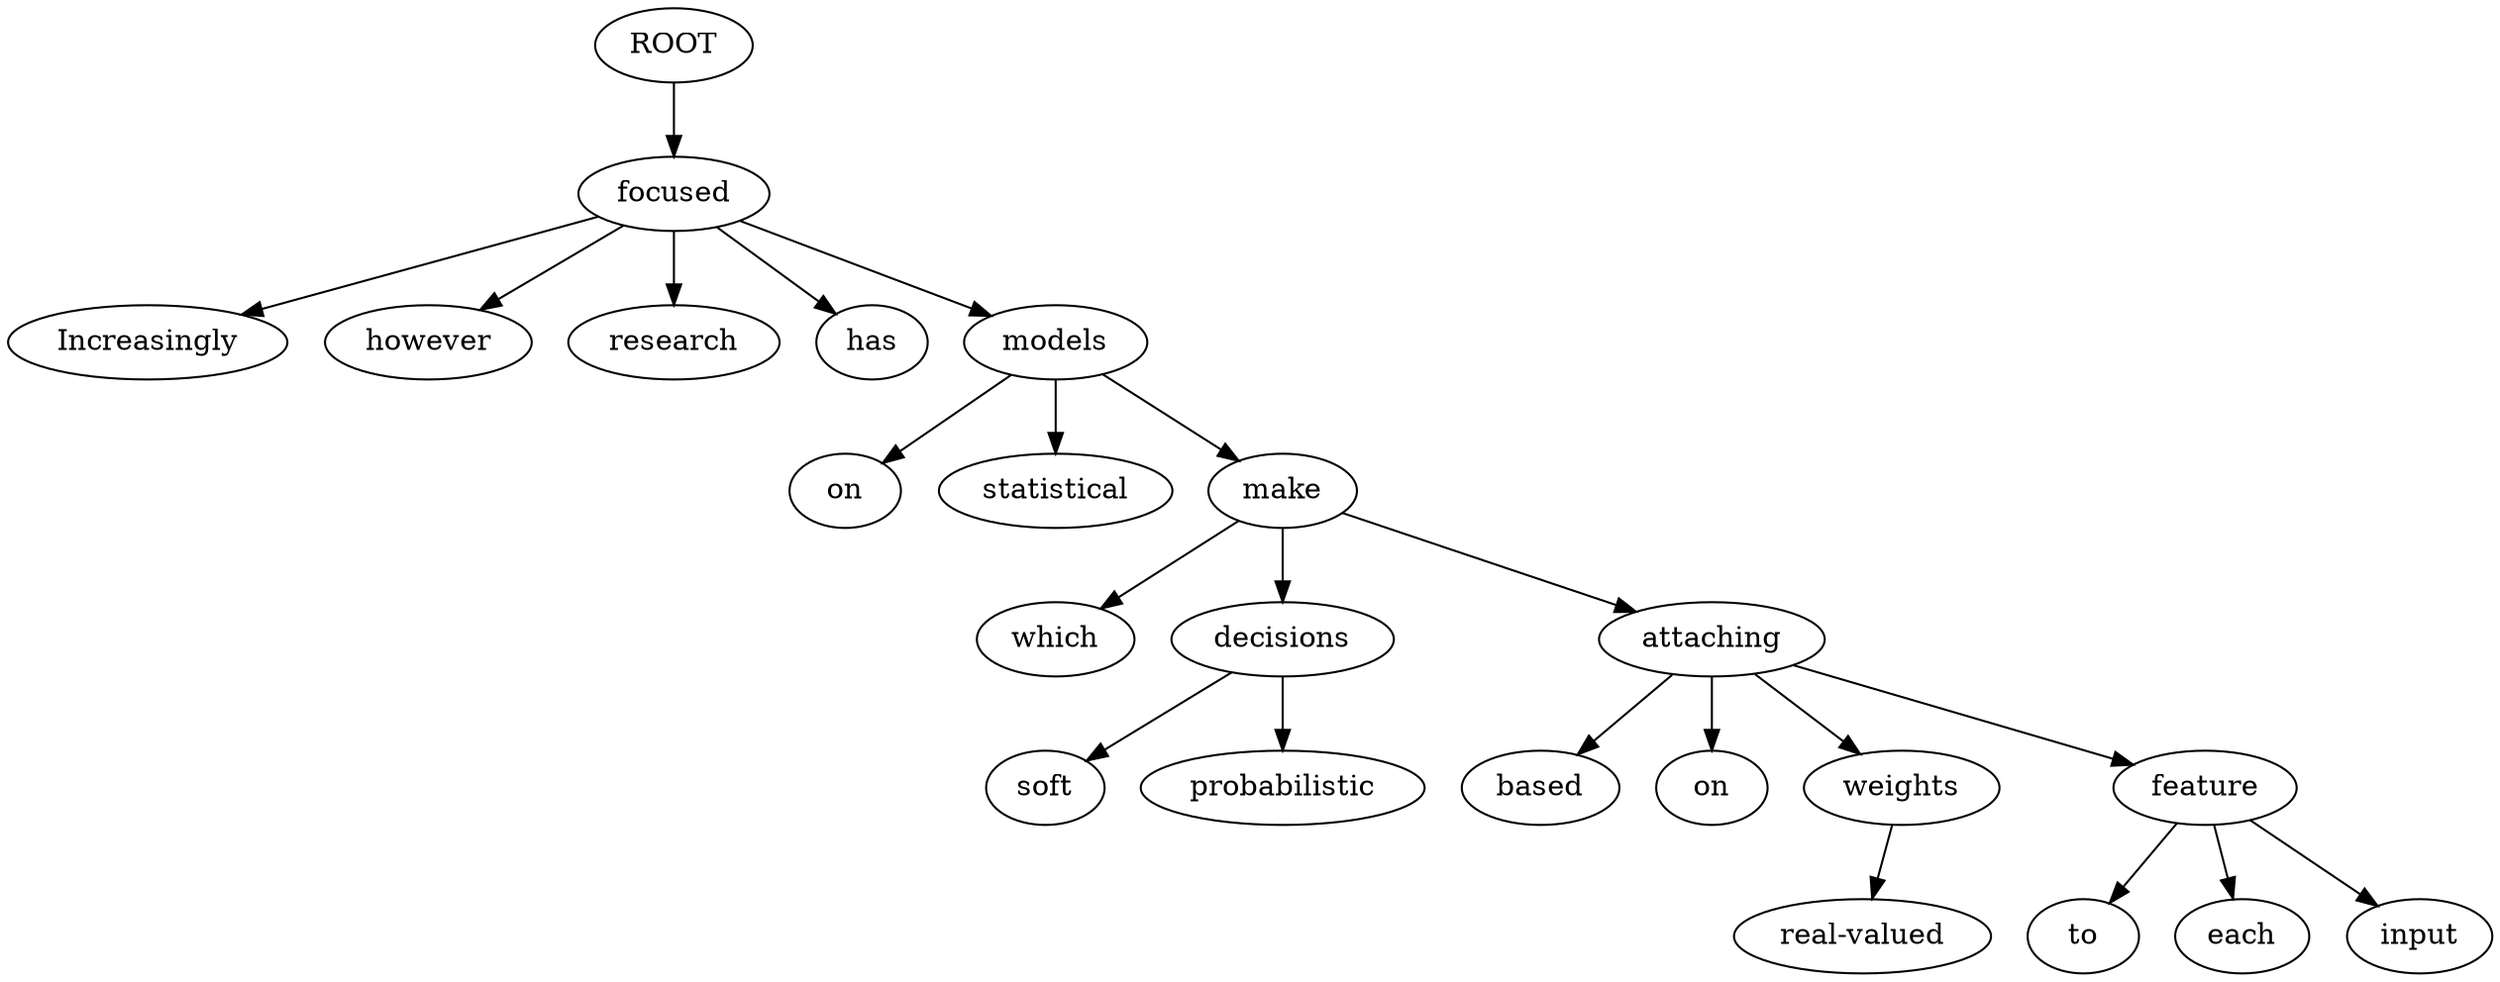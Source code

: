 digraph graph39 {
	node0 [label="ROOT"];
	node1 [label="Increasingly"];
	node3 [label="however"];
	node5 [label="research"];
	node6 [label="has"];
	node7 [label="focused"];
	node8 [label="on"];
	node9 [label="statistical"];
	node10 [label="models"];
	node12 [label="which"];
	node13 [label="make"];
	node14 [label="soft"];
	node16 [label="probabilistic"];
	node17 [label="decisions"];
	node18 [label="based"];
	node19 [label="on"];
	node20 [label="attaching"];
	node21 [label="real-valued"];
	node22 [label="weights"];
	node23 [label="to"];
	node24 [label="each"];
	node25 [label="input"];
	node26 [label="feature"];
	node0 -> node7;
	node7 -> node1;
	node7 -> node3;
	node7 -> node5;
	node7 -> node6;
	node10 -> node8;
	node10 -> node9;
	node7 -> node10;
	node13 -> node12;
	node10 -> node13;
	node17 -> node14;
	node17 -> node16;
	node13 -> node17;
	node20 -> node18;
	node20 -> node19;
	node13 -> node20;
	node22 -> node21;
	node20 -> node22;
	node26 -> node23;
	node26 -> node24;
	node26 -> node25;
	node20 -> node26;
}
